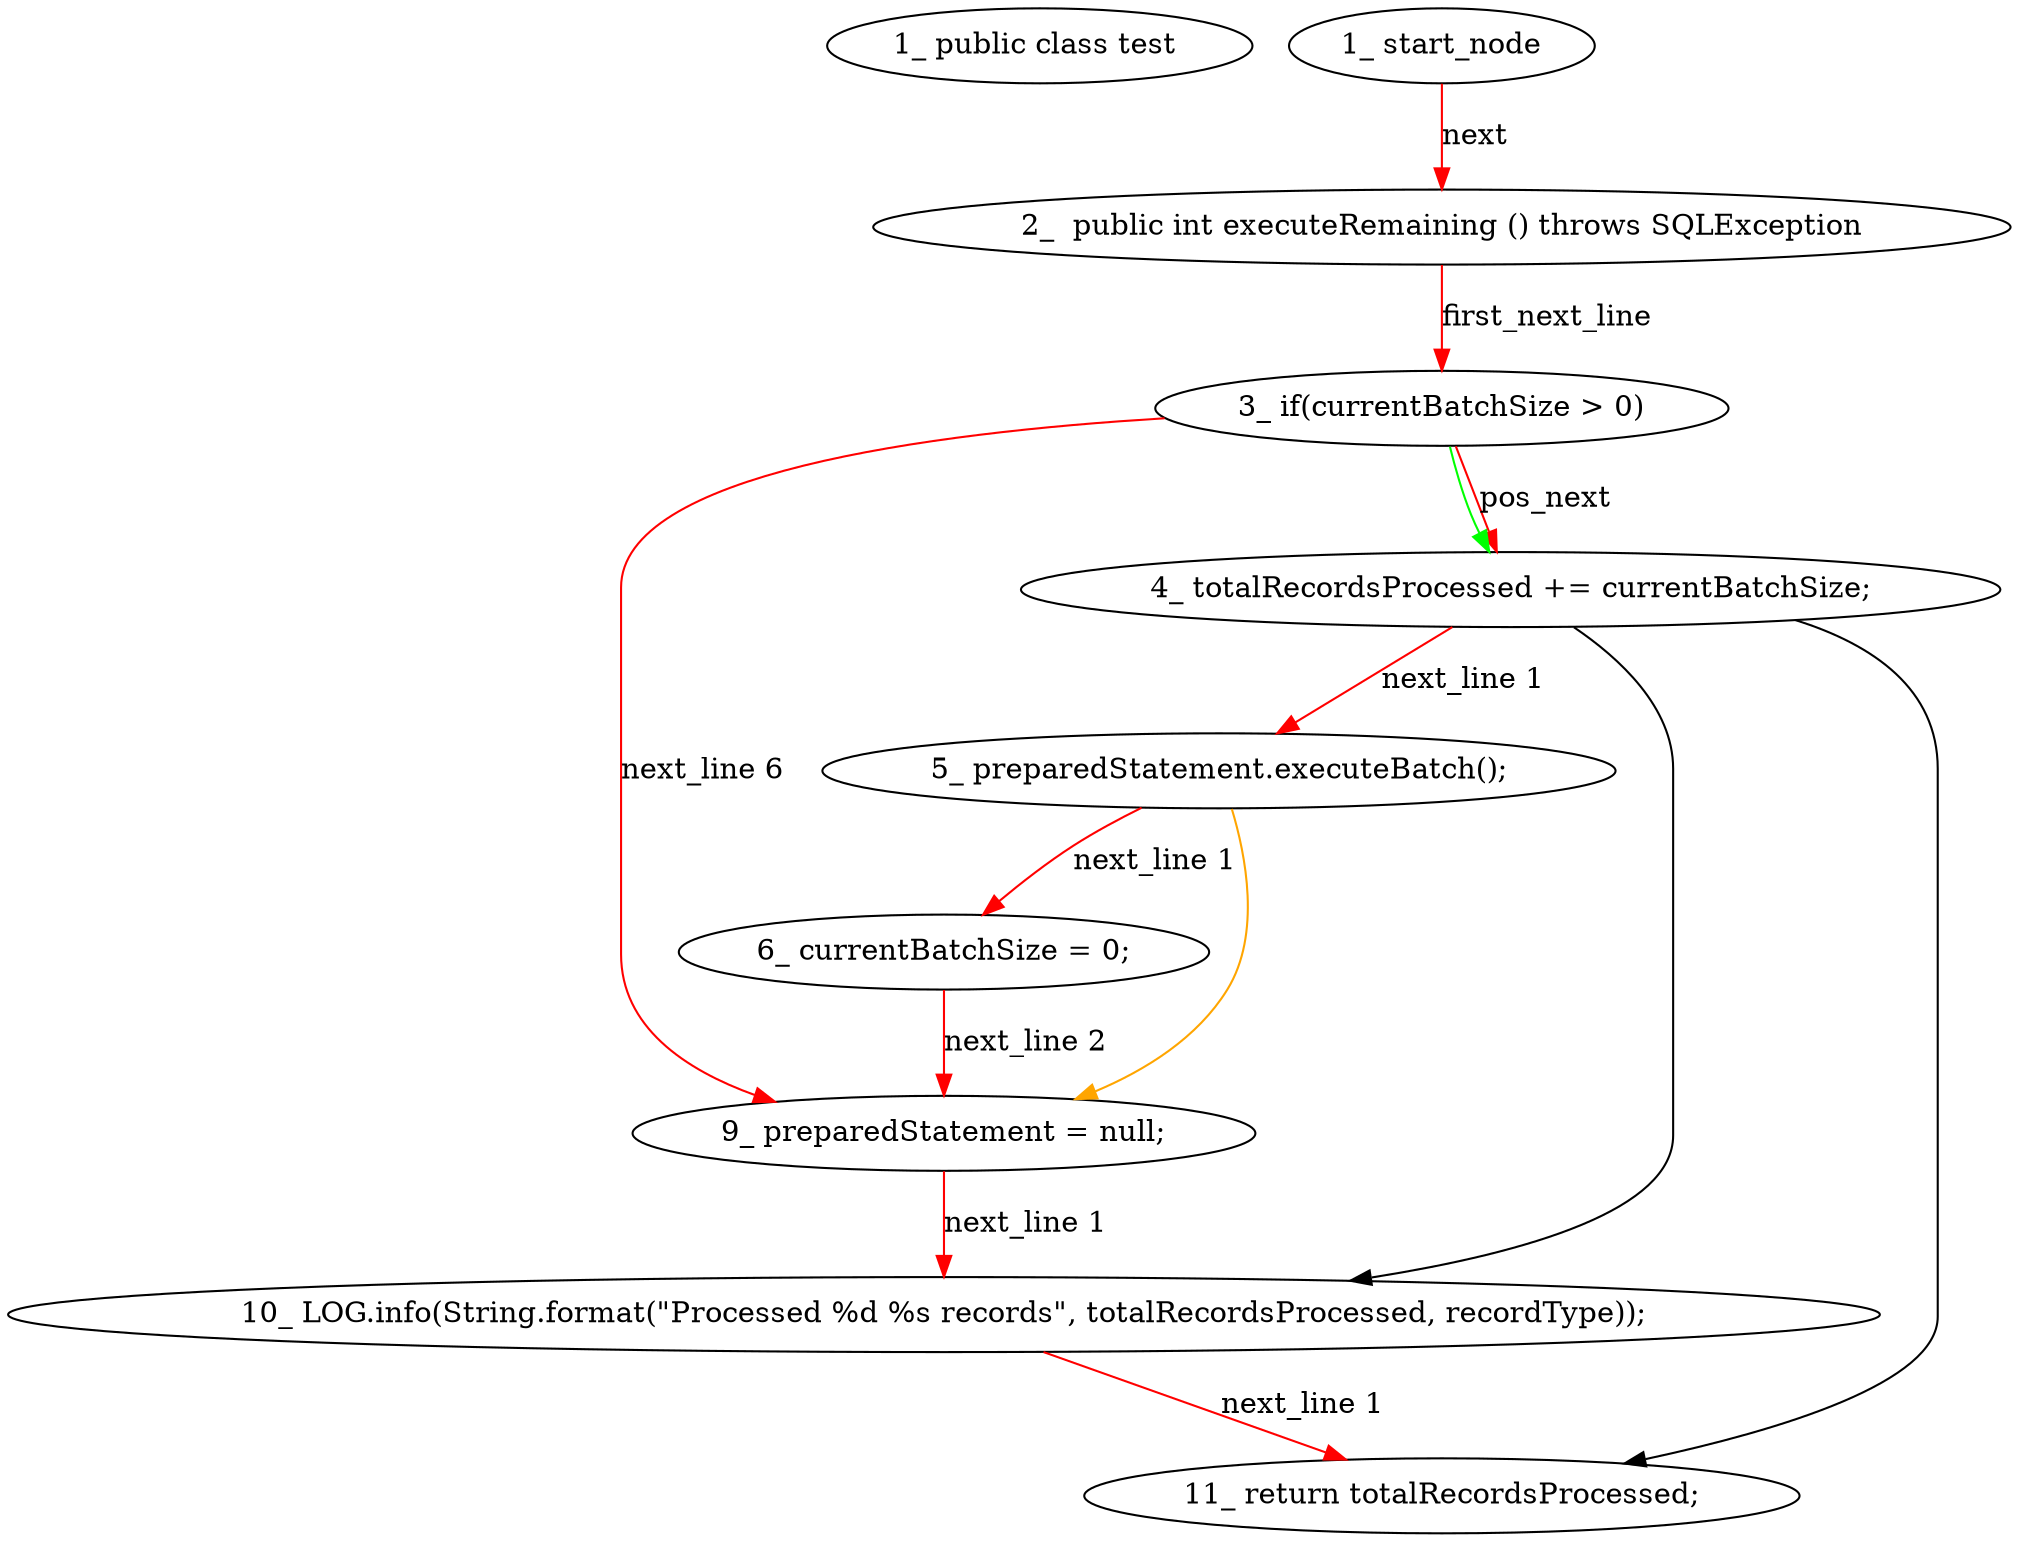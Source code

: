 digraph  {
6 [label="1_\ public\ class\ test\ ", type_label=class_declaration];
10 [label="2_\ \ public\ int\ executeRemaining\ \(\)\ throws\ SQLException", type_label=method_declaration];
18 [label="3_\ if\(currentBatchSize\ >\ 0\)", type_label=if];
24 [label="4_\ totalRecordsProcessed\ \+=\ currentBatchSize;", type_label=expression_statement];
28 [label="5_\ preparedStatement\.executeBatch\(\);", type_label=expression_statement];
33 [label="6_\ currentBatchSize\ =\ 0;", type_label=expression_statement];
37 [label="9_\ preparedStatement\ =\ null;", type_label=expression_statement];
41 [label="10_\ LOG\.info\(String\.format\(\"Processed\ %d\ %s\ records\",\ totalRecordsProcessed,\ recordType\)\);", type_label=expression_statement];
53 [label="11_\ return\ totalRecordsProcessed;", type_label=return];
1 [label="1_\ start_node", type_label=start];
10 -> 18  [color=red, controlflow_type=first_next_line, edge_type=CFG_edge, key=0, label=first_next_line];
18 -> 24  [color=red, controlflow_type=pos_next, edge_type=CFG_edge, key=0, label=pos_next];
18 -> 24  [color=green, key=1];
18 -> 37  [color=red, controlflow_type="next_line 6", edge_type=CFG_edge, key=0, label="next_line 6"];
24 -> 28  [color=red, controlflow_type="next_line 1", edge_type=CFG_edge, key=0, label="next_line 1"];
24 -> 41  [key=0, used_def=totalRecordsProcessed];
24 -> 53  [key=0, used_def=totalRecordsProcessed];
28 -> 33  [color=red, controlflow_type="next_line 1", edge_type=CFG_edge, key=0, label="next_line 1"];
28 -> 37  [color=orange, key=0];
33 -> 37  [color=red, controlflow_type="next_line 2", edge_type=CFG_edge, key=0, label="next_line 2"];
37 -> 41  [color=red, controlflow_type="next_line 1", edge_type=CFG_edge, key=0, label="next_line 1"];
41 -> 53  [color=red, controlflow_type="next_line 1", edge_type=CFG_edge, key=0, label="next_line 1"];
1 -> 10  [color=red, controlflow_type=next, edge_type=CFG_edge, key=0, label=next];
}
